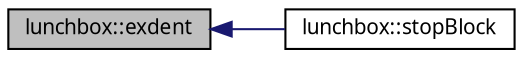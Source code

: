 digraph "lunchbox::exdent"
{
  edge [fontname="Sans",fontsize="10",labelfontname="Sans",labelfontsize="10"];
  node [fontname="Sans",fontsize="10",shape=record];
  rankdir="LR";
  Node1 [label="lunchbox::exdent",height=0.2,width=0.4,color="black", fillcolor="grey75", style="filled" fontcolor="black"];
  Node1 -> Node2 [dir="back",color="midnightblue",fontsize="10",style="solid",fontname="Sans"];
  Node2 [label="lunchbox::stopBlock",height=0.2,width=0.4,color="black", fillcolor="white", style="filled",URL="$namespacelunchbox.html#aee80b1ad913496843dca2a8e37d7d089",tooltip="Exdent, denable flush and header to stop block print. "];
}
